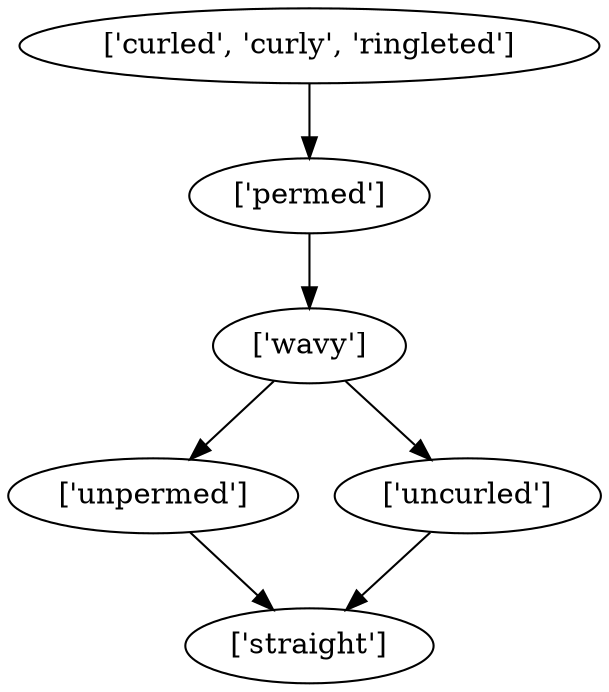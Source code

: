 strict digraph  {
	"['permed']" -> "['wavy']";
	"['wavy']" -> "['unpermed']";
	"['wavy']" -> "['uncurled']";
	"['unpermed']" -> "['straight']";
	"['uncurled']" -> "['straight']";
	"['curled', 'curly', 'ringleted']" -> "['permed']";
}
